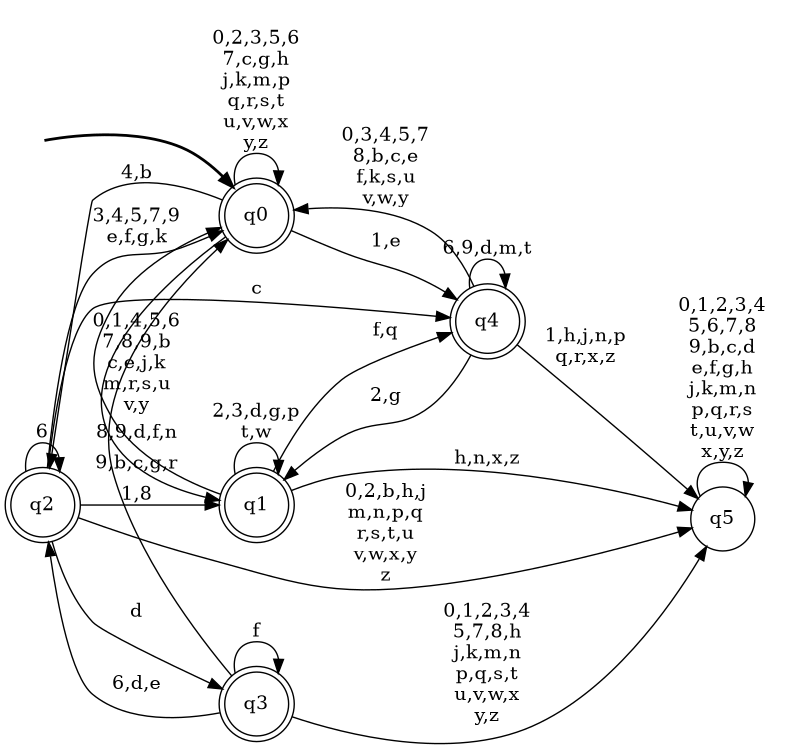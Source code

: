 digraph BlueStar {
__start0 [style = invis, shape = none, label = "", width = 0, height = 0];

rankdir=LR;
size="8,5";

s0 [style="rounded,filled", color="black", fillcolor="white" shape="doublecircle", label="q0"];
s1 [style="rounded,filled", color="black", fillcolor="white" shape="doublecircle", label="q1"];
s2 [style="rounded,filled", color="black", fillcolor="white" shape="doublecircle", label="q2"];
s3 [style="rounded,filled", color="black", fillcolor="white" shape="doublecircle", label="q3"];
s4 [style="rounded,filled", color="black", fillcolor="white" shape="doublecircle", label="q4"];
s5 [style="filled", color="black", fillcolor="white" shape="circle", label="q5"];
subgraph cluster_main { 
	graph [pad=".75", ranksep="0.15", nodesep="0.15"];
	 style=invis; 
	__start0 -> s0 [penwidth=2];
}
s0 -> s0 [label="0,2,3,5,6\n7,c,g,h\nj,k,m,p\nq,r,s,t\nu,v,w,x\ny,z"];
s0 -> s1 [label="8,9,d,f,n"];
s0 -> s2 [label="4,b"];
s0 -> s4 [label="1,e"];
s1 -> s0 [label="0,1,4,5,6\n7,8,9,b\nc,e,j,k\nm,r,s,u\nv,y"];
s1 -> s1 [label="2,3,d,g,p\nt,w"];
s1 -> s4 [label="f,q"];
s1 -> s5 [label="h,n,x,z"];
s2 -> s0 [label="3,4,5,7,9\ne,f,g,k"];
s2 -> s1 [label="1,8"];
s2 -> s2 [label="6"];
s2 -> s3 [label="d"];
s2 -> s4 [label="c"];
s2 -> s5 [label="0,2,b,h,j\nm,n,p,q\nr,s,t,u\nv,w,x,y\nz"];
s3 -> s0 [label="9,b,c,g,r"];
s3 -> s2 [label="6,d,e"];
s3 -> s3 [label="f"];
s3 -> s5 [label="0,1,2,3,4\n5,7,8,h\nj,k,m,n\np,q,s,t\nu,v,w,x\ny,z"];
s4 -> s0 [label="0,3,4,5,7\n8,b,c,e\nf,k,s,u\nv,w,y"];
s4 -> s1 [label="2,g"];
s4 -> s4 [label="6,9,d,m,t"];
s4 -> s5 [label="1,h,j,n,p\nq,r,x,z"];
s5 -> s5 [label="0,1,2,3,4\n5,6,7,8\n9,b,c,d\ne,f,g,h\nj,k,m,n\np,q,r,s\nt,u,v,w\nx,y,z"];

}